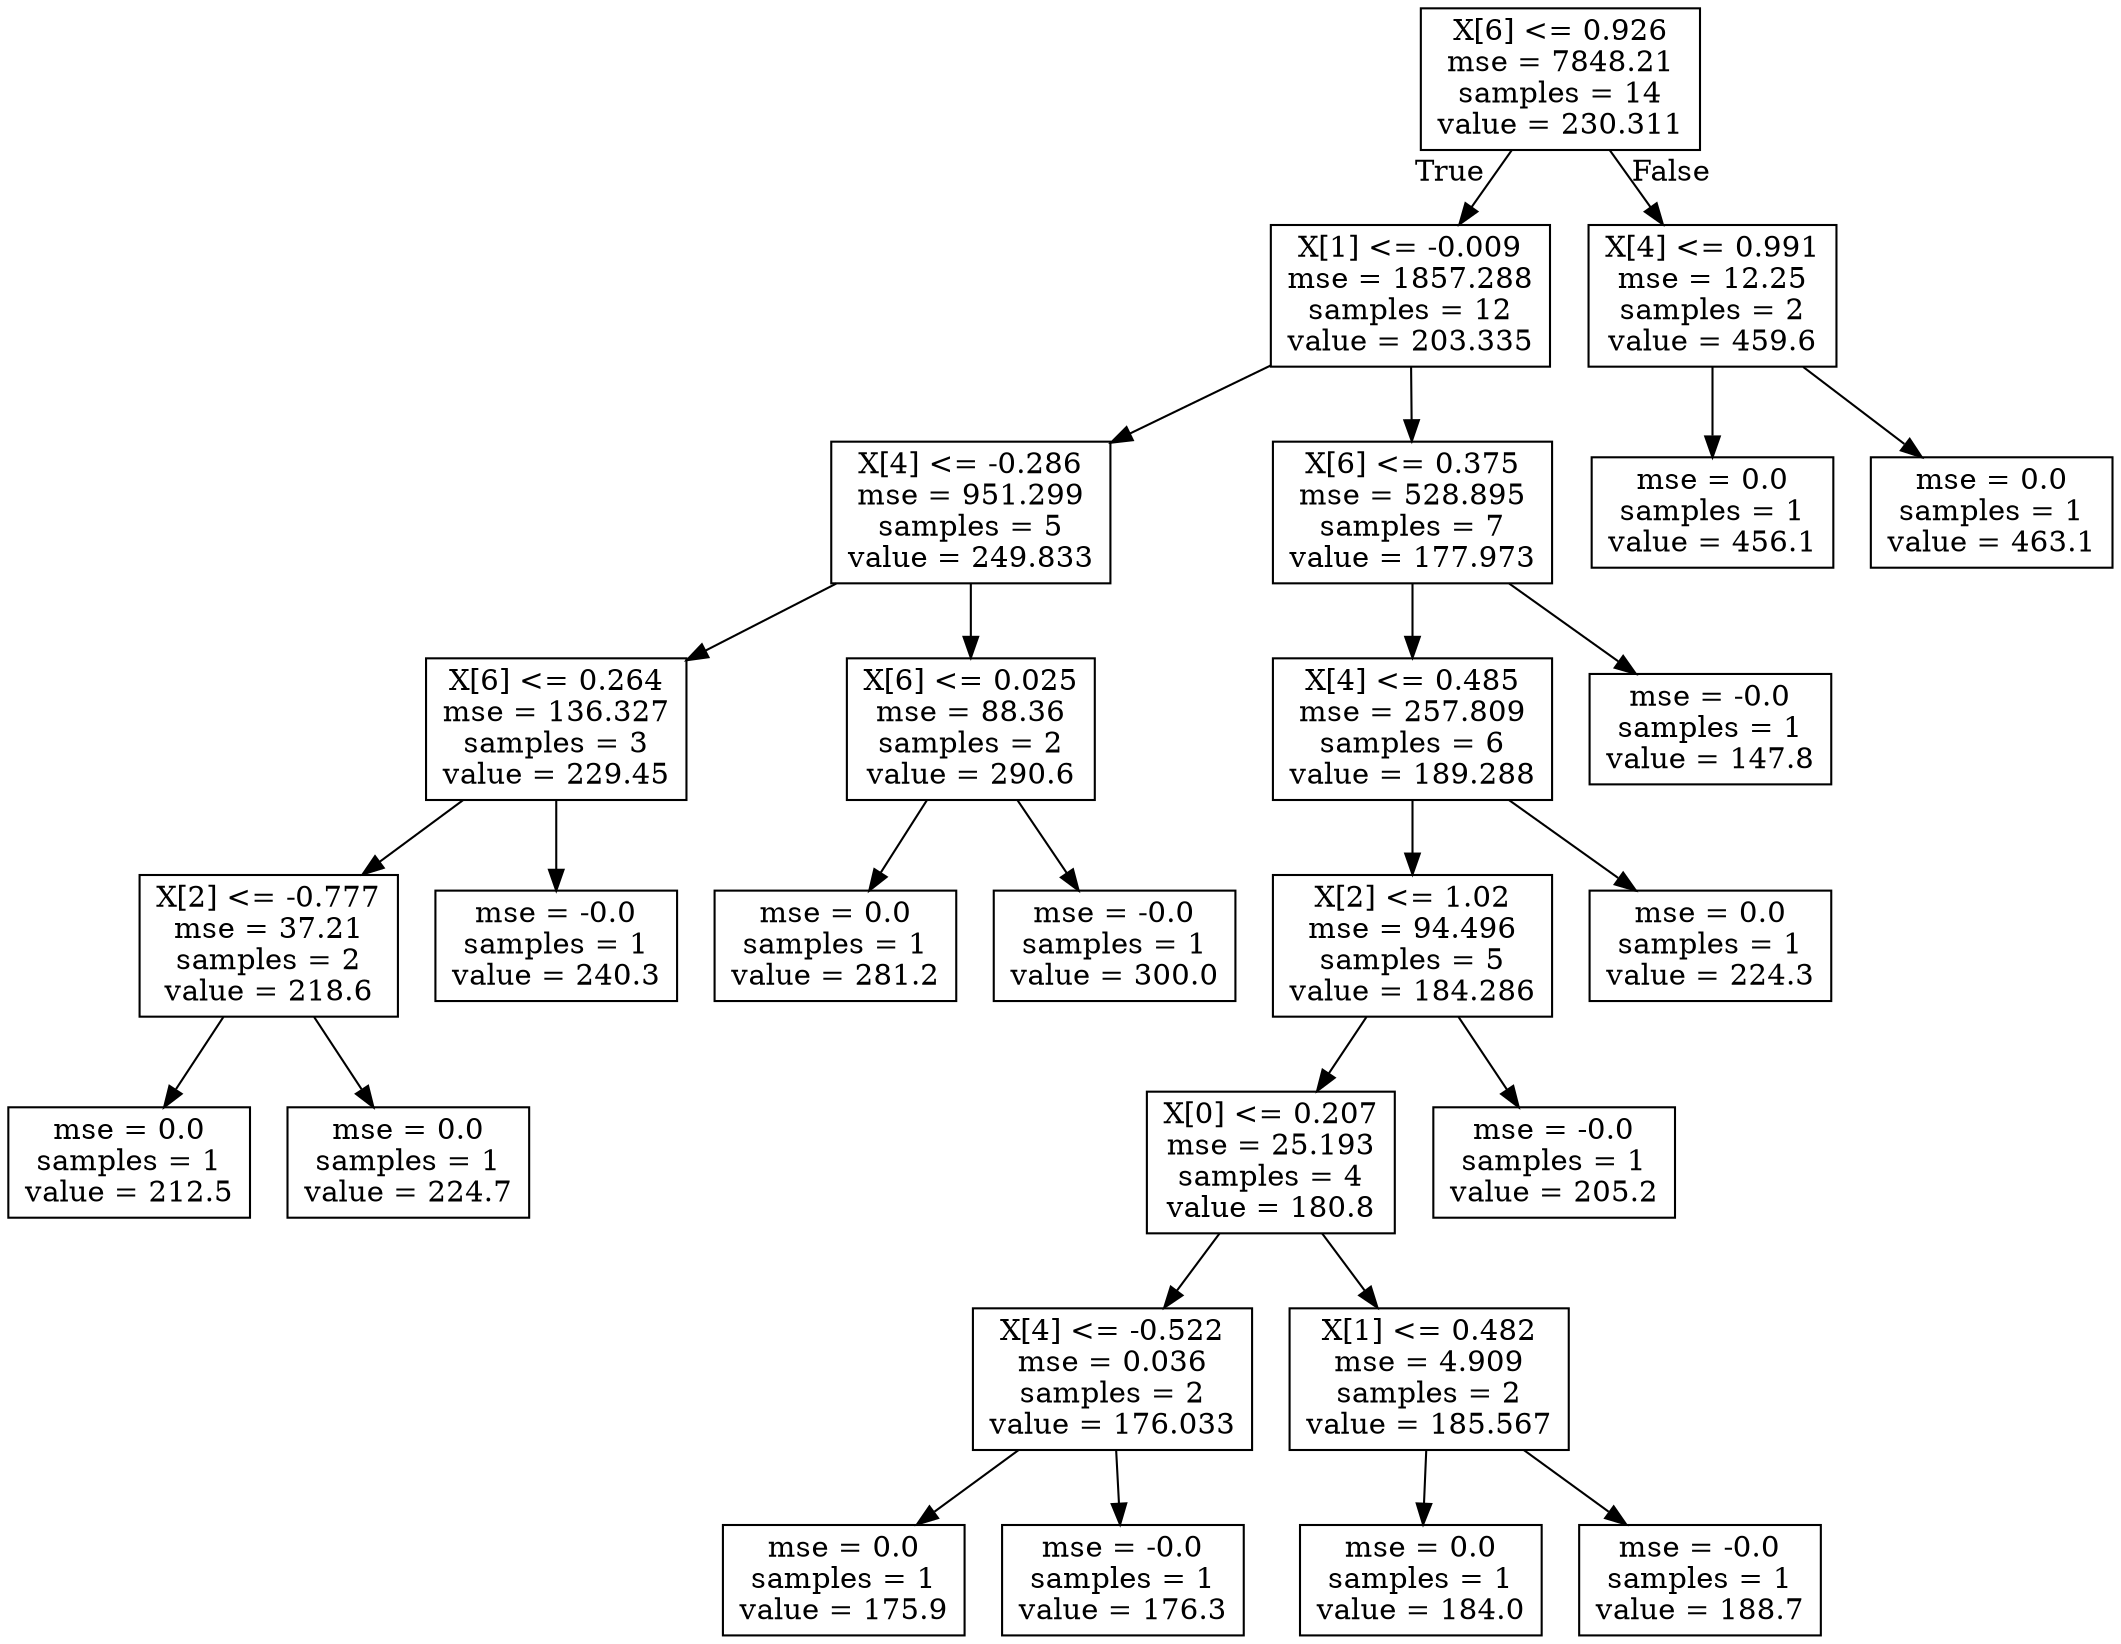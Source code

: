 digraph Tree {
node [shape=box] ;
0 [label="X[6] <= 0.926\nmse = 7848.21\nsamples = 14\nvalue = 230.311"] ;
1 [label="X[1] <= -0.009\nmse = 1857.288\nsamples = 12\nvalue = 203.335"] ;
0 -> 1 [labeldistance=2.5, labelangle=45, headlabel="True"] ;
2 [label="X[4] <= -0.286\nmse = 951.299\nsamples = 5\nvalue = 249.833"] ;
1 -> 2 ;
3 [label="X[6] <= 0.264\nmse = 136.327\nsamples = 3\nvalue = 229.45"] ;
2 -> 3 ;
4 [label="X[2] <= -0.777\nmse = 37.21\nsamples = 2\nvalue = 218.6"] ;
3 -> 4 ;
5 [label="mse = 0.0\nsamples = 1\nvalue = 212.5"] ;
4 -> 5 ;
6 [label="mse = 0.0\nsamples = 1\nvalue = 224.7"] ;
4 -> 6 ;
7 [label="mse = -0.0\nsamples = 1\nvalue = 240.3"] ;
3 -> 7 ;
8 [label="X[6] <= 0.025\nmse = 88.36\nsamples = 2\nvalue = 290.6"] ;
2 -> 8 ;
9 [label="mse = 0.0\nsamples = 1\nvalue = 281.2"] ;
8 -> 9 ;
10 [label="mse = -0.0\nsamples = 1\nvalue = 300.0"] ;
8 -> 10 ;
11 [label="X[6] <= 0.375\nmse = 528.895\nsamples = 7\nvalue = 177.973"] ;
1 -> 11 ;
12 [label="X[4] <= 0.485\nmse = 257.809\nsamples = 6\nvalue = 189.288"] ;
11 -> 12 ;
13 [label="X[2] <= 1.02\nmse = 94.496\nsamples = 5\nvalue = 184.286"] ;
12 -> 13 ;
14 [label="X[0] <= 0.207\nmse = 25.193\nsamples = 4\nvalue = 180.8"] ;
13 -> 14 ;
15 [label="X[4] <= -0.522\nmse = 0.036\nsamples = 2\nvalue = 176.033"] ;
14 -> 15 ;
16 [label="mse = 0.0\nsamples = 1\nvalue = 175.9"] ;
15 -> 16 ;
17 [label="mse = -0.0\nsamples = 1\nvalue = 176.3"] ;
15 -> 17 ;
18 [label="X[1] <= 0.482\nmse = 4.909\nsamples = 2\nvalue = 185.567"] ;
14 -> 18 ;
19 [label="mse = 0.0\nsamples = 1\nvalue = 184.0"] ;
18 -> 19 ;
20 [label="mse = -0.0\nsamples = 1\nvalue = 188.7"] ;
18 -> 20 ;
21 [label="mse = -0.0\nsamples = 1\nvalue = 205.2"] ;
13 -> 21 ;
22 [label="mse = 0.0\nsamples = 1\nvalue = 224.3"] ;
12 -> 22 ;
23 [label="mse = -0.0\nsamples = 1\nvalue = 147.8"] ;
11 -> 23 ;
24 [label="X[4] <= 0.991\nmse = 12.25\nsamples = 2\nvalue = 459.6"] ;
0 -> 24 [labeldistance=2.5, labelangle=-45, headlabel="False"] ;
25 [label="mse = 0.0\nsamples = 1\nvalue = 456.1"] ;
24 -> 25 ;
26 [label="mse = 0.0\nsamples = 1\nvalue = 463.1"] ;
24 -> 26 ;
}